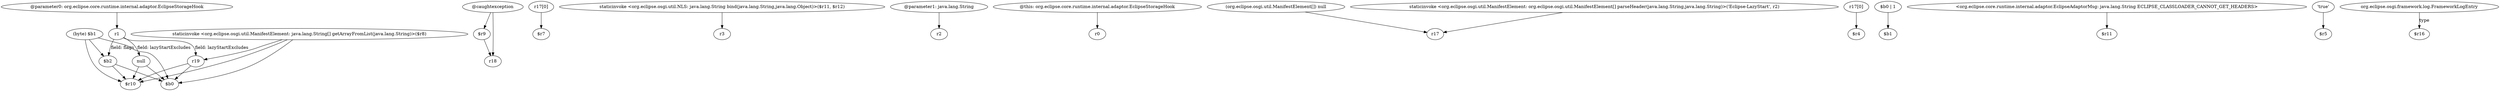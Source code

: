 digraph g {
0[label="r19"]
1[label="$r10"]
0->1[label=""]
2[label="$r9"]
3[label="r18"]
2->3[label=""]
4[label="r17[0]"]
5[label="$r7"]
4->5[label=""]
6[label="$b2"]
7[label="$b0"]
6->7[label=""]
8[label="(byte) $b1"]
8->7[label=""]
9[label="staticinvoke <org.eclipse.osgi.util.NLS: java.lang.String bind(java.lang.String,java.lang.Object)>($r11, $r12)"]
10[label="r3"]
9->10[label=""]
8->6[label=""]
11[label="@parameter1: java.lang.String"]
12[label="r2"]
11->12[label=""]
13[label="@this: org.eclipse.core.runtime.internal.adaptor.EclipseStorageHook"]
14[label="r0"]
13->14[label=""]
15[label="r1"]
15->0[label="field: lazyStartExcludes"]
16[label="@caughtexception"]
16->2[label=""]
15->6[label="field: flags"]
17[label="(org.eclipse.osgi.util.ManifestElement[]) null"]
18[label="r17"]
17->18[label=""]
19[label="r17[0]"]
20[label="$r4"]
19->20[label=""]
21[label="staticinvoke <org.eclipse.osgi.util.ManifestElement: java.lang.String[] getArrayFromList(java.lang.String)>($r8)"]
21->0[label=""]
22[label="null"]
22->7[label=""]
21->1[label=""]
23[label="$b0 | 1"]
24[label="$b1"]
23->24[label=""]
6->1[label=""]
25[label="<org.eclipse.core.runtime.internal.adaptor.EclipseAdaptorMsg: java.lang.String ECLIPSE_CLASSLOADER_CANNOT_GET_HEADERS>"]
26[label="$r11"]
25->26[label=""]
0->7[label=""]
8->1[label=""]
27[label="@parameter0: org.eclipse.core.runtime.internal.adaptor.EclipseStorageHook"]
27->15[label=""]
28[label="staticinvoke <org.eclipse.osgi.util.ManifestElement: org.eclipse.osgi.util.ManifestElement[] parseHeader(java.lang.String,java.lang.String)>('Eclipse-LazyStart', r2)"]
28->18[label=""]
29[label="'true'"]
30[label="$r5"]
29->30[label=""]
16->3[label=""]
15->22[label="field: lazyStartExcludes"]
22->1[label=""]
31[label="org.eclipse.osgi.framework.log.FrameworkLogEntry"]
32[label="$r16"]
31->32[label="type"]
21->7[label=""]
}